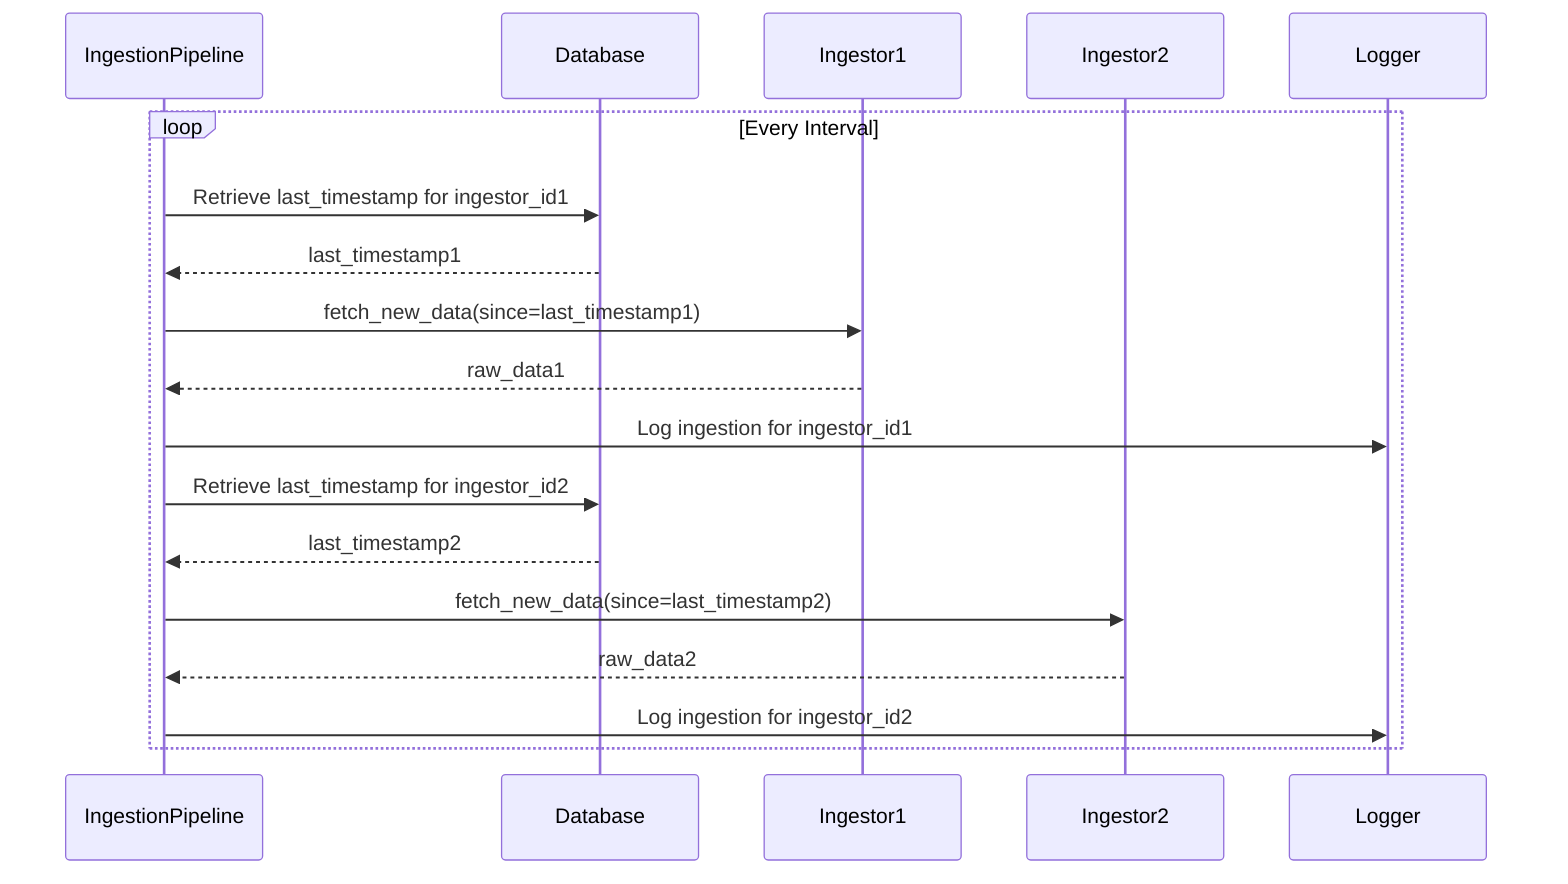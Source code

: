 sequenceDiagram
    participant IngestionPipeline
    participant Database
    participant Ingestor1
    participant Ingestor2
    participant Logger

    loop Every Interval
        IngestionPipeline->>Database: Retrieve last_timestamp for ingestor_id1
        Database-->>IngestionPipeline: last_timestamp1
        IngestionPipeline->>Ingestor1: fetch_new_data(since=last_timestamp1)
        Ingestor1-->>IngestionPipeline: raw_data1
        IngestionPipeline->>Logger: Log ingestion for ingestor_id1

        IngestionPipeline->>Database: Retrieve last_timestamp for ingestor_id2
        Database-->>IngestionPipeline: last_timestamp2
        IngestionPipeline->>Ingestor2: fetch_new_data(since=last_timestamp2)
        Ingestor2-->>IngestionPipeline: raw_data2
        IngestionPipeline->>Logger: Log ingestion for ingestor_id2
    end